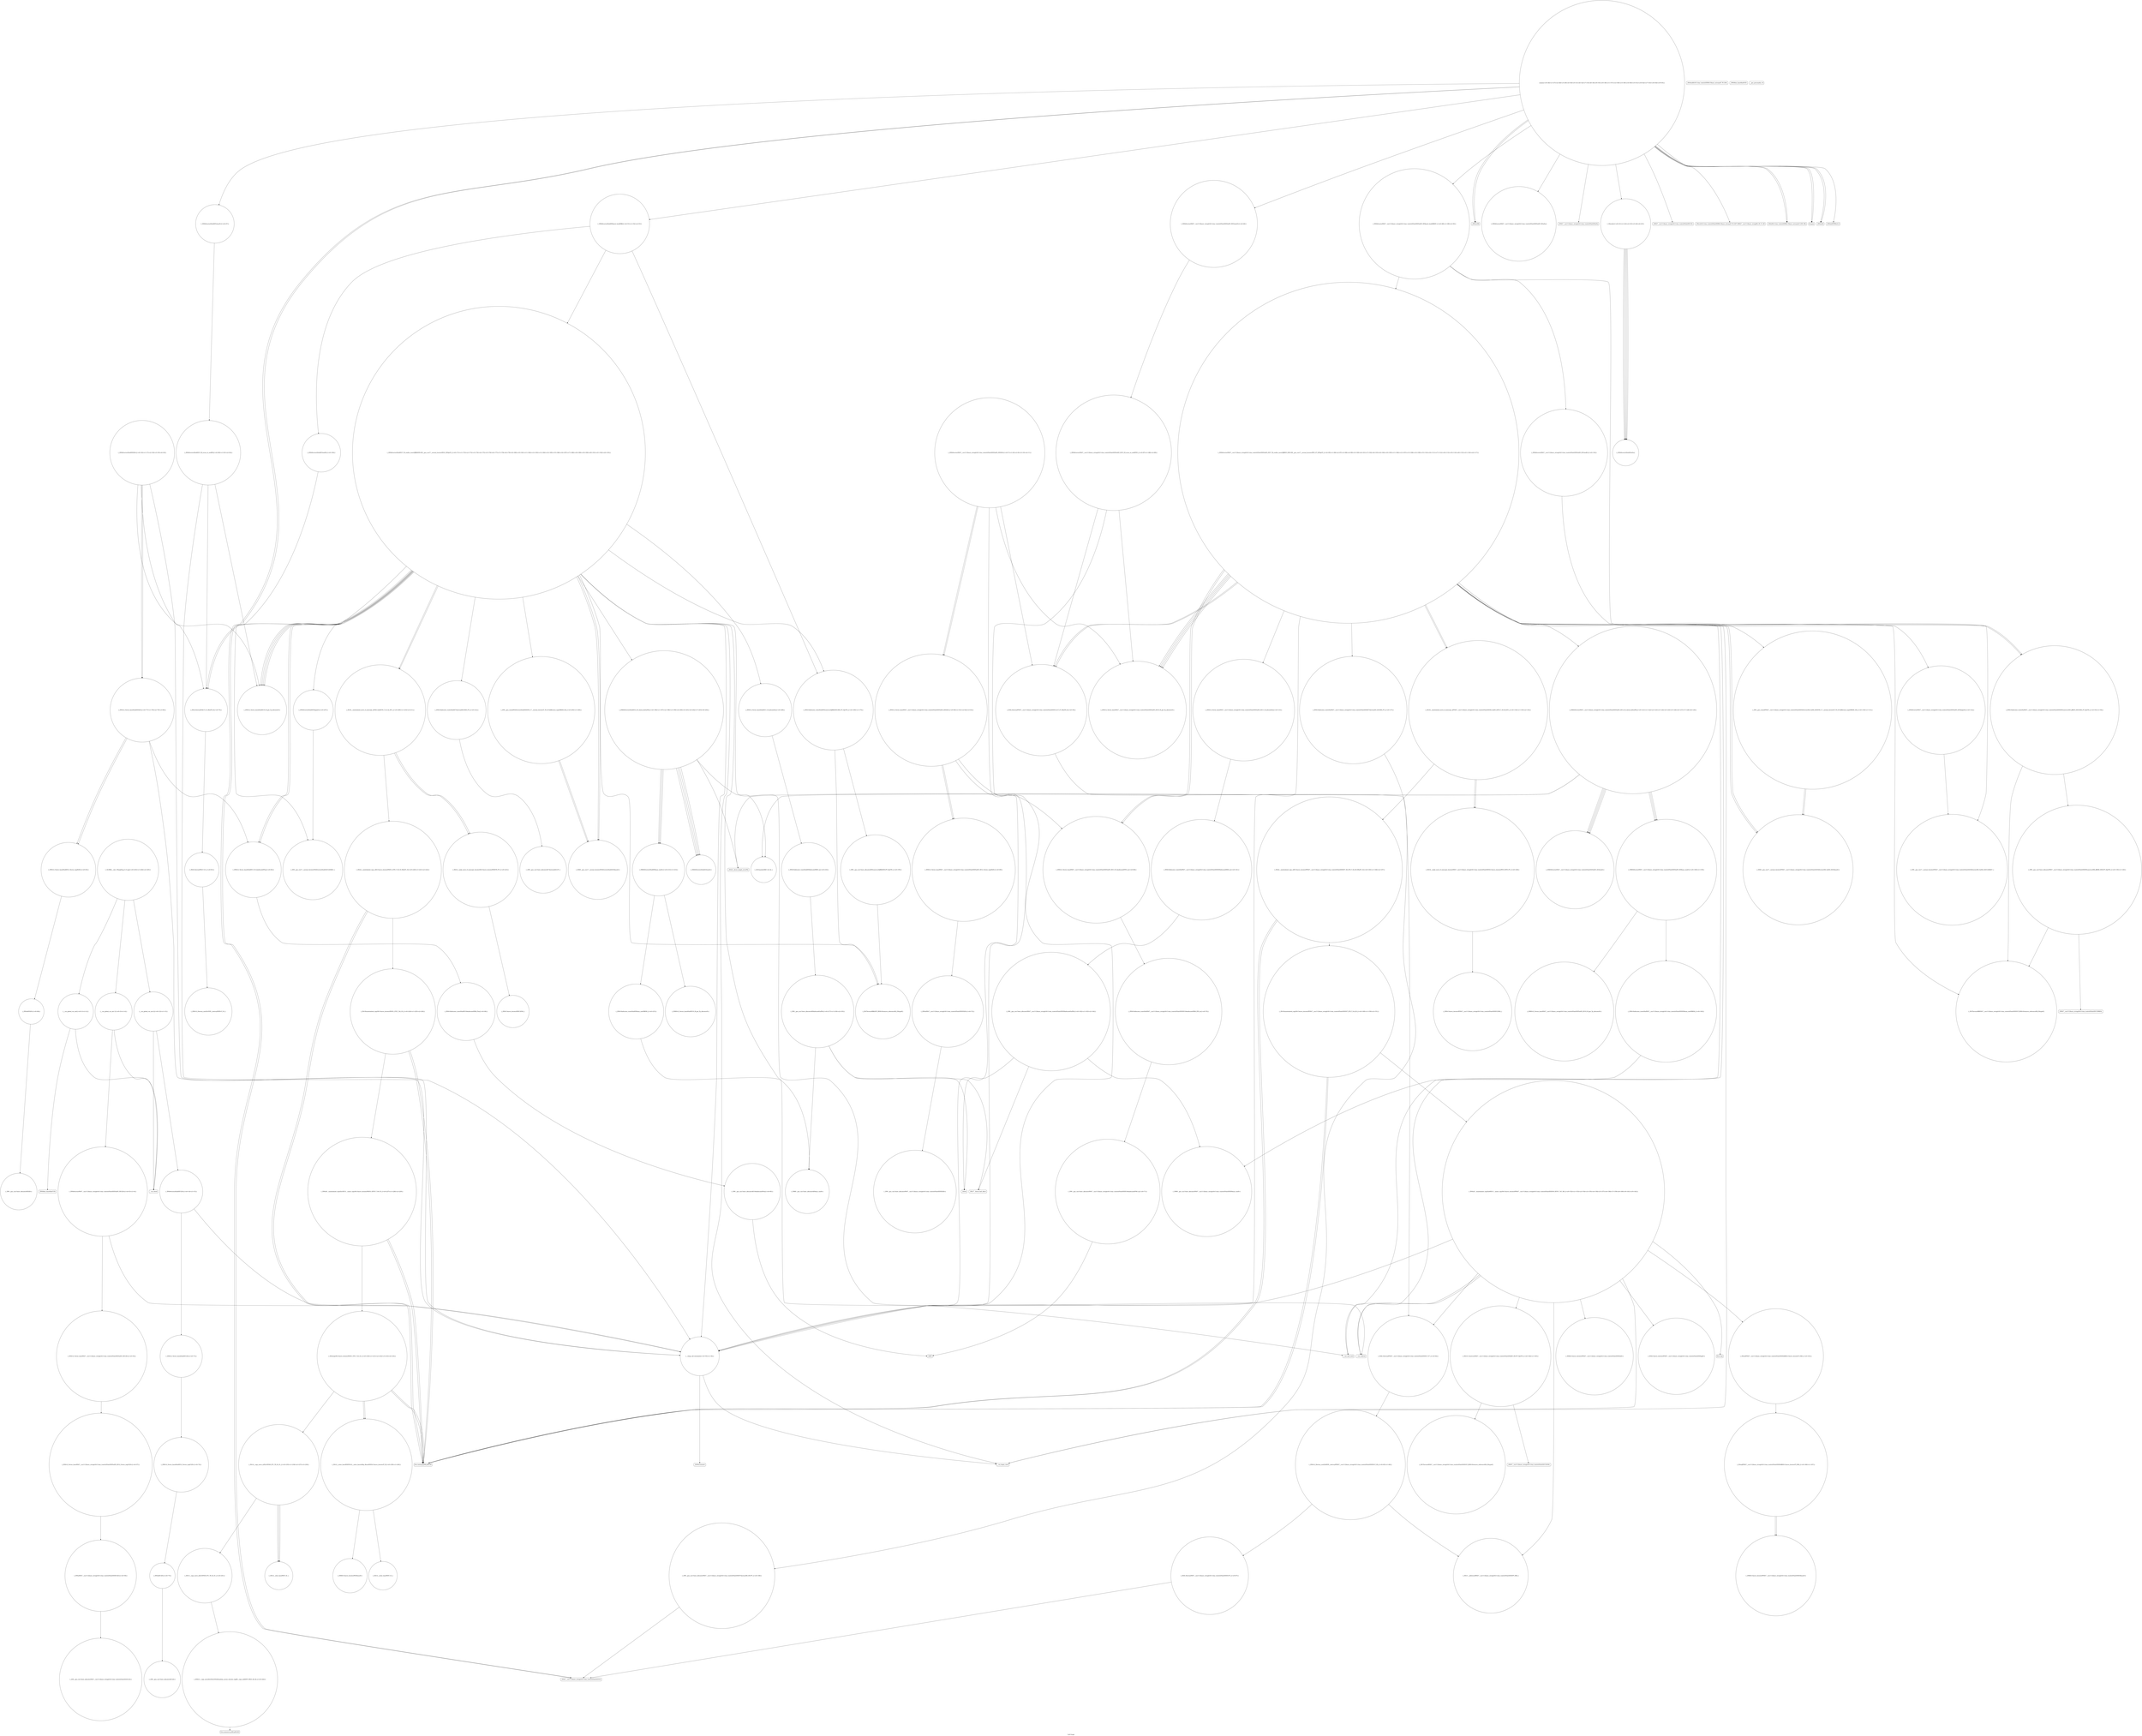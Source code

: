 digraph "Call Graph" {
	label="Call Graph";

	Node0x5572471d0f70 [shape=record,shape=circle,label="{__cxx_global_var_init|{<s0>1|<s1>2}}"];
	Node0x5572471d0f70:s0 -> Node0x5572471d0ff0[color=black];
	Node0x5572471d0f70:s1 -> Node0x5572474845e0[color=black];
	Node0x557247488180 [shape=record,shape=circle,label="{_ZNSt16allocator_traitsISaINSt7__cxx1112basic_stringIcSt11char_traitsIcESaIcEEEEE8allocateERS6_m|{<s0>141}}"];
	Node0x557247488180:s0 -> Node0x557247488200[color=black];
	Node0x5572474847e0 [shape=record,shape=circle,label="{__cxx_global_var_init.2|{<s0>12|<s1>13}}"];
	Node0x5572474847e0:s0 -> Node0x557247484860[color=black];
	Node0x5572474847e0:s1 -> Node0x5572474845e0[color=black];
	Node0x557247485ce0 [shape=record,shape=Mrecord,label="{llvm.memcpy.p0i8.p0i8.i64}"];
	Node0x557247484b60 [shape=record,shape=Mrecord,label="{_ZNSirsERi}"];
	Node0x557247486060 [shape=record,shape=circle,label="{_ZSteqIPNSt7__cxx1112basic_stringIcSt11char_traitsIcESaIcEEEEbRKSt13move_iteratorIT_ESB_|{<s0>166|<s1>167}}"];
	Node0x557247486060:s0 -> Node0x5572474860e0[color=black];
	Node0x557247486060:s1 -> Node0x5572474860e0[color=black];
	Node0x557247484ee0 [shape=record,shape=circle,label="{_ZNSt6vectorINSt7__cxx1112basic_stringIcSt11char_traitsIcESaIcEEESaIS5_EEixEm}"];
	Node0x5572474863e0 [shape=record,shape=circle,label="{_ZNSt6vectorIiSaIiEE17_M_realloc_insertIJRKiEEEvN9__gnu_cxx17__normal_iteratorIPiS1_EEDpOT_|{<s0>171|<s1>172|<s2>173|<s3>174|<s4>175|<s5>176|<s6>177|<s7>178|<s8>179|<s9>180|<s10>181|<s11>182|<s12>183|<s13>184|<s14>185|<s15>186|<s16>187|<s17>188|<s18>189|<s19>190|<s20>191|<s21>192|<s22>193}}"];
	Node0x5572474863e0:s0 -> Node0x5572474865e0[color=black];
	Node0x5572474863e0:s1 -> Node0x5572474866e0[color=black];
	Node0x5572474863e0:s2 -> Node0x557247486660[color=black];
	Node0x5572474863e0:s3 -> Node0x557247486760[color=black];
	Node0x5572474863e0:s4 -> Node0x557247486560[color=black];
	Node0x5572474863e0:s5 -> Node0x557247486360[color=black];
	Node0x5572474863e0:s6 -> Node0x557247486860[color=black];
	Node0x5572474863e0:s7 -> Node0x557247487000[color=black];
	Node0x5572474863e0:s8 -> Node0x5572474867e0[color=black];
	Node0x5572474863e0:s9 -> Node0x557247486860[color=black];
	Node0x5572474863e0:s10 -> Node0x557247487000[color=black];
	Node0x5572474863e0:s11 -> Node0x5572474867e0[color=black];
	Node0x5572474863e0:s12 -> Node0x5572474853e0[color=black];
	Node0x5572474863e0:s13 -> Node0x5572474868e0[color=black];
	Node0x5572474863e0:s14 -> Node0x557247487d00[color=black];
	Node0x5572474863e0:s15 -> Node0x557247487000[color=black];
	Node0x5572474863e0:s16 -> Node0x557247486f80[color=black];
	Node0x5572474863e0:s17 -> Node0x557247487200[color=black];
	Node0x5572474863e0:s18 -> Node0x557247487c80[color=black];
	Node0x5572474863e0:s19 -> Node0x557247487000[color=black];
	Node0x5572474863e0:s20 -> Node0x557247486f80[color=black];
	Node0x5572474863e0:s21 -> Node0x557247487200[color=black];
	Node0x5572474863e0:s22 -> Node0x557247485360[color=black];
	Node0x557247485260 [shape=record,shape=Mrecord,label="{_ZSt4endlIcSt11char_traitsIcEERSt13basic_ostreamIT_T0_ES6_}"];
	Node0x557247486760 [shape=record,shape=circle,label="{_ZNSt12_Vector_baseIiSaIiEE11_M_allocateEm|{<s0>208}}"];
	Node0x557247486760:s0 -> Node0x55724748a4a0[color=black];
	Node0x5572474855e0 [shape=record,shape=circle,label="{_ZN9__gnu_cxx13new_allocatorINSt7__cxx1112basic_stringIcSt11char_traitsIcESaIcEEEEC2Ev}"];
	Node0x557247486ae0 [shape=record,shape=circle,label="{_ZNKSt12_Vector_baseIiSaIiEE19_M_get_Tp_allocatorEv}"];
	Node0x557247485960 [shape=record,shape=circle,label="{_ZSt11__addressofINSt7__cxx1112basic_stringIcSt11char_traitsIcESaIcEEEEPT_RS6_}"];
	Node0x55724748a6a0 [shape=record,shape=circle,label="{_ZSt18uninitialized_copyISt13move_iteratorIPiES1_ET0_T_S4_S3_|{<s0>224|<s1>225|<s2>226}}"];
	Node0x55724748a6a0:s0 -> Node0x557247485ce0[color=black];
	Node0x55724748a6a0:s1 -> Node0x557247485ce0[color=black];
	Node0x55724748a6a0:s2 -> Node0x55724748a720[color=black];
	Node0x557247486d00 [shape=record,shape=circle,label="{_ZN9__gnu_cxx13new_allocatorINSt7__cxx1112basic_stringIcSt11char_traitsIcESaIcEEEED2Ev}"];
	Node0x55724748aa20 [shape=record,shape=circle,label="{_ZNSt11__copy_moveILb1ELb1ESt26random_access_iterator_tagE8__copy_mIiEEPT_PKS3_S6_S4_|{<s0>242}}"];
	Node0x55724748aa20:s0 -> Node0x55724748aaa0[color=black];
	Node0x557247487080 [shape=record,shape=circle,label="{_ZNSt12_Vector_baseIiSaIiEED2Ev|{<s0>77|<s1>78|<s2>79|<s3>80}}"];
	Node0x557247487080:s0 -> Node0x557247487200[color=black];
	Node0x557247487080:s1 -> Node0x557247487280[color=black];
	Node0x557247487080:s2 -> Node0x557247487280[color=black];
	Node0x557247487080:s3 -> Node0x557247485360[color=black];
	Node0x557247487400 [shape=record,shape=circle,label="{_ZNSaIiED2Ev|{<s0>86}}"];
	Node0x557247487400:s0 -> Node0x557247487480[color=black];
	Node0x557247487780 [shape=record,shape=circle,label="{_ZN9__gnu_cxx13new_allocatorINSt7__cxx1112basic_stringIcSt11char_traitsIcESaIcEEEE9constructIS6_JRKS6_EEEvPT_DpOT0_|{<s0>119|<s1>120}}"];
	Node0x557247487780:s0 -> Node0x557247487800[color=black];
	Node0x557247487780:s1 -> Node0x557247487880[color=black];
	Node0x557247487b00 [shape=record,shape=circle,label="{_ZSt34__uninitialized_move_if_noexcept_aIPNSt7__cxx1112basic_stringIcSt11char_traitsIcESaIcEEES6_SaIS5_EET0_T_S9_S8_RT1_|{<s0>134|<s1>135|<s2>136}}"];
	Node0x557247487b00:s0 -> Node0x557247488400[color=black];
	Node0x557247487b00:s1 -> Node0x557247488400[color=black];
	Node0x557247487b00:s2 -> Node0x557247488380[color=black];
	Node0x557247487e80 [shape=record,shape=Mrecord,label="{_ZSt20__throw_length_errorPKc}"];
	Node0x5572471d0ff0 [shape=record,shape=Mrecord,label="{_ZNSt8ios_base4InitC1Ev}"];
	Node0x557247488200 [shape=record,shape=circle,label="{_ZN9__gnu_cxx13new_allocatorINSt7__cxx1112basic_stringIcSt11char_traitsIcESaIcEEEE8allocateEmPKv|{<s0>142|<s1>143|<s2>144}}"];
	Node0x557247488200:s0 -> Node0x557247488080[color=black];
	Node0x557247488200:s1 -> Node0x557247488280[color=black];
	Node0x557247488200:s2 -> Node0x557247488300[color=black];
	Node0x557247484860 [shape=record,shape=circle,label="{_ZNSt6vectorIiSaIiEEC2Ev|{<s0>14|<s1>15}}"];
	Node0x557247484860:s0 -> Node0x557247486d80[color=black];
	Node0x557247484860:s1 -> Node0x557247485360[color=black];
	Node0x557247485d60 [shape=record,shape=circle,label="{_ZNSt20__uninitialized_copyILb0EE13__uninit_copyISt13move_iteratorIPNSt7__cxx1112basic_stringIcSt11char_traitsIcESaIcEEEES9_EET0_T_SC_SB_|{<s0>152|<s1>153|<s2>154|<s3>155|<s4>156|<s5>157|<s6>158|<s7>159|<s8>160|<s9>161|<s10>162}}"];
	Node0x557247485d60:s0 -> Node0x557247485de0[color=black];
	Node0x557247485d60:s1 -> Node0x557247485960[color=black];
	Node0x557247485d60:s2 -> Node0x557247485ee0[color=black];
	Node0x557247485d60:s3 -> Node0x557247485e60[color=black];
	Node0x557247485d60:s4 -> Node0x557247485f60[color=black];
	Node0x557247485d60:s5 -> Node0x5572474853e0[color=black];
	Node0x557247485d60:s6 -> Node0x5572474857e0[color=black];
	Node0x557247485d60:s7 -> Node0x557247487c80[color=black];
	Node0x557247485d60:s8 -> Node0x557247487d00[color=black];
	Node0x557247485d60:s9 -> Node0x557247485fe0[color=black];
	Node0x557247485d60:s10 -> Node0x557247485360[color=black];
	Node0x557247484be0 [shape=record,shape=circle,label="{_ZNSt6vectorINSt7__cxx1112basic_stringIcSt11char_traitsIcESaIcEEESaIS5_EE5clearEv|{<s0>46}}"];
	Node0x557247484be0:s0 -> Node0x557247487500[color=black];
	Node0x5572474860e0 [shape=record,shape=circle,label="{_ZNKSt13move_iteratorIPNSt7__cxx1112basic_stringIcSt11char_traitsIcESaIcEEEE4baseEv}"];
	Node0x557247484f60 [shape=record,shape=Mrecord,label="{_ZNSt7__cxx1112basic_stringIcSt11char_traitsIcESaIcEEixEm}"];
	Node0x557247486460 [shape=record,shape=circle,label="{_ZNSt6vectorIiSaIiEE3endEv|{<s0>194}}"];
	Node0x557247486460:s0 -> Node0x557247486be0[color=black];
	Node0x5572474852e0 [shape=record,shape=circle,label="{_ZNSt12_Vector_baseINSt7__cxx1112basic_stringIcSt11char_traitsIcESaIcEEESaIS5_EEC2Ev|{<s0>54}}"];
	Node0x5572474852e0:s0 -> Node0x5572474854e0[color=black];
	Node0x5572474867e0 [shape=record,shape=circle,label="{_ZSt34__uninitialized_move_if_noexcept_aIPiS0_SaIiEET0_T_S3_S2_RT1_|{<s0>209|<s1>210|<s2>211}}"];
	Node0x5572474867e0:s0 -> Node0x55724748a620[color=black];
	Node0x5572474867e0:s1 -> Node0x55724748a620[color=black];
	Node0x5572474867e0:s2 -> Node0x55724748a5a0[color=black];
	Node0x557247485660 [shape=record,shape=circle,label="{_ZSt8_DestroyIPNSt7__cxx1112basic_stringIcSt11char_traitsIcESaIcEEES5_EvT_S7_RSaIT0_E|{<s0>59}}"];
	Node0x557247485660:s0 -> Node0x5572474857e0[color=black];
	Node0x557247486b60 [shape=record,shape=circle,label="{_ZNK9__gnu_cxx13new_allocatorIiE8max_sizeEv}"];
	Node0x5572474859e0 [shape=record,shape=circle,label="{_ZNSt12_Vector_baseINSt7__cxx1112basic_stringIcSt11char_traitsIcESaIcEEESaIS5_EE13_M_deallocateEPS5_m|{<s0>68}}"];
	Node0x5572474859e0:s0 -> Node0x557247485ae0[color=black];
	Node0x55724748a720 [shape=record,shape=circle,label="{_ZNSt20__uninitialized_copyILb1EE13__uninit_copyISt13move_iteratorIPiES3_EET0_T_S6_S5_|{<s0>227|<s1>228|<s2>229}}"];
	Node0x55724748a720:s0 -> Node0x557247485ce0[color=black];
	Node0x55724748a720:s1 -> Node0x557247485ce0[color=black];
	Node0x55724748a720:s2 -> Node0x55724748a7a0[color=black];
	Node0x557247486d80 [shape=record,shape=circle,label="{_ZNSt12_Vector_baseIiSaIiEEC2Ev|{<s0>73}}"];
	Node0x557247486d80:s0 -> Node0x557247486e00[color=black];
	Node0x55724748aaa0 [shape=record,shape=Mrecord,label="{llvm.memmove.p0i8.p0i8.i64}"];
	Node0x557247487100 [shape=record,shape=circle,label="{_ZSt8_DestroyIPiEvT_S1_|{<s0>81}}"];
	Node0x557247487100:s0 -> Node0x557247487180[color=black];
	Node0x557247487480 [shape=record,shape=circle,label="{_ZN9__gnu_cxx13new_allocatorIiED2Ev}"];
	Node0x557247487800 [shape=record,shape=circle,label="{_ZSt7forwardIRKNSt7__cxx1112basic_stringIcSt11char_traitsIcESaIcEEEEOT_RNSt16remove_referenceIS8_E4typeE}"];
	Node0x557247487b80 [shape=record,shape=circle,label="{_ZNK9__gnu_cxx17__normal_iteratorIPNSt7__cxx1112basic_stringIcSt11char_traitsIcESaIcEEESt6vectorIS6_SaIS6_EEE4baseEv}"];
	Node0x557247487f00 [shape=record,shape=circle,label="{_ZSt3maxImERKT_S2_S2_}"];
	Node0x557247484560 [shape=record,shape=Mrecord,label="{_ZNSt8ios_base4InitD1Ev}"];
	Node0x557247488280 [shape=record,shape=Mrecord,label="{_ZSt17__throw_bad_allocv}"];
	Node0x5572474848e0 [shape=record,shape=circle,label="{_ZNSt6vectorIiSaIiEED2Ev|{<s0>16|<s1>17|<s2>18|<s3>19|<s4>20}}"];
	Node0x5572474848e0:s0 -> Node0x557247487000[color=black];
	Node0x5572474848e0:s1 -> Node0x557247486f80[color=black];
	Node0x5572474848e0:s2 -> Node0x557247487080[color=black];
	Node0x5572474848e0:s3 -> Node0x557247487080[color=black];
	Node0x5572474848e0:s4 -> Node0x557247485360[color=black];
	Node0x557247485de0 [shape=record,shape=circle,label="{_ZStneIPNSt7__cxx1112basic_stringIcSt11char_traitsIcESaIcEEEEbRKSt13move_iteratorIT_ESB_|{<s0>163}}"];
	Node0x557247485de0:s0 -> Node0x557247486060[color=black];
	Node0x557247484c60 [shape=record,shape=circle,label="{_ZNSt6vectorIiSaIiEE5clearEv|{<s0>47}}"];
	Node0x557247484c60:s0 -> Node0x557247487580[color=black];
	Node0x557247486160 [shape=record,shape=circle,label="{_ZSt7forwardINSt7__cxx1112basic_stringIcSt11char_traitsIcESaIcEEEEOT_RNSt16remove_referenceIS6_E4typeE}"];
	Node0x557247484fe0 [shape=record,shape=circle,label="{_ZNSt6vectorIiSaIiEE9push_backERKi|{<s0>51|<s1>52|<s2>53}}"];
	Node0x557247484fe0:s0 -> Node0x557247486360[color=black];
	Node0x557247484fe0:s1 -> Node0x557247486460[color=black];
	Node0x557247484fe0:s2 -> Node0x5572474863e0[color=black];
	Node0x5572474864e0 [shape=record,shape=circle,label="{_ZN9__gnu_cxx13new_allocatorIiE9constructIiJRKiEEEvPT_DpOT0_|{<s0>195}}"];
	Node0x5572474864e0:s0 -> Node0x557247486560[color=black];
	Node0x557247485360 [shape=record,shape=circle,label="{__clang_call_terminate|{<s0>55|<s1>56}}"];
	Node0x557247485360:s0 -> Node0x5572474853e0[color=black];
	Node0x557247485360:s1 -> Node0x557247485460[color=black];
	Node0x557247486860 [shape=record,shape=circle,label="{_ZNK9__gnu_cxx17__normal_iteratorIPiSt6vectorIiSaIiEEE4baseEv}"];
	Node0x5572474856e0 [shape=record,shape=circle,label="{_ZNSt12_Vector_baseINSt7__cxx1112basic_stringIcSt11char_traitsIcESaIcEEESaIS5_EE19_M_get_Tp_allocatorEv}"];
	Node0x557247486be0 [shape=record,shape=circle,label="{_ZN9__gnu_cxx17__normal_iteratorIPiSt6vectorIiSaIiEEEC2ERKS1_}"];
	Node0x557247485a60 [shape=record,shape=circle,label="{_ZNSt12_Vector_baseINSt7__cxx1112basic_stringIcSt11char_traitsIcESaIcEEESaIS5_EE12_Vector_implD2Ev|{<s0>69}}"];
	Node0x557247485a60:s0 -> Node0x557247486c80[color=black];
	Node0x55724748a7a0 [shape=record,shape=circle,label="{_ZSt4copyISt13move_iteratorIPiES1_ET0_T_S4_S3_|{<s0>230|<s1>231|<s2>232|<s3>233|<s4>234}}"];
	Node0x55724748a7a0:s0 -> Node0x557247485ce0[color=black];
	Node0x55724748a7a0:s1 -> Node0x55724748a8a0[color=black];
	Node0x55724748a7a0:s2 -> Node0x557247485ce0[color=black];
	Node0x55724748a7a0:s3 -> Node0x55724748a8a0[color=black];
	Node0x55724748a7a0:s4 -> Node0x55724748a820[color=black];
	Node0x557247486e00 [shape=record,shape=circle,label="{_ZNSt12_Vector_baseIiSaIiEE12_Vector_implC2Ev|{<s0>74}}"];
	Node0x557247486e00:s0 -> Node0x557247486e80[color=black];
	Node0x55724748ab20 [shape=record,shape=circle,label="{_ZSt12__miter_baseIPiET_S1_}"];
	Node0x557247487180 [shape=record,shape=circle,label="{_ZNSt12_Destroy_auxILb1EE9__destroyIPiEEvT_S3_}"];
	Node0x557247487500 [shape=record,shape=circle,label="{_ZNSt6vectorINSt7__cxx1112basic_stringIcSt11char_traitsIcESaIcEEESaIS5_EE15_M_erase_at_endEPS5_|{<s0>87|<s1>88|<s2>89}}"];
	Node0x557247487500:s0 -> Node0x5572474856e0[color=black];
	Node0x557247487500:s1 -> Node0x557247485660[color=black];
	Node0x557247487500:s2 -> Node0x557247485360[color=black];
	Node0x557247487880 [shape=record,shape=Mrecord,label="{_ZNSt7__cxx1112basic_stringIcSt11char_traitsIcESaIcEEC1ERKS4_}"];
	Node0x557247487c00 [shape=record,shape=circle,label="{_ZNSt16allocator_traitsISaINSt7__cxx1112basic_stringIcSt11char_traitsIcESaIcEEEEE7destroyIS5_EEvRS6_PT_|{<s0>137}}"];
	Node0x557247487c00:s0 -> Node0x5572474862e0[color=black];
	Node0x557247487f80 [shape=record,shape=circle,label="{_ZNSt16allocator_traitsISaINSt7__cxx1112basic_stringIcSt11char_traitsIcESaIcEEEEE8max_sizeERKS6_|{<s0>140}}"];
	Node0x557247487f80:s0 -> Node0x557247488080[color=black];
	Node0x5572474845e0 [shape=record,shape=Mrecord,label="{__cxa_atexit}"];
	Node0x557247488300 [shape=record,shape=Mrecord,label="{_Znwm}"];
	Node0x557247484960 [shape=record,shape=circle,label="{_Z4workv|{<s0>21|<s1>22|<s2>23|<s3>24|<s4>25}}"];
	Node0x557247484960:s0 -> Node0x5572474849e0[color=black];
	Node0x557247484960:s1 -> Node0x5572474849e0[color=black];
	Node0x557247484960:s2 -> Node0x5572474849e0[color=black];
	Node0x557247484960:s3 -> Node0x5572474849e0[color=black];
	Node0x557247484960:s4 -> Node0x5572474849e0[color=black];
	Node0x557247485e60 [shape=record,shape=circle,label="{_ZSt10_ConstructINSt7__cxx1112basic_stringIcSt11char_traitsIcESaIcEEEJS5_EEvPT_DpOT0_|{<s0>164|<s1>165}}"];
	Node0x557247485e60:s0 -> Node0x557247486160[color=black];
	Node0x557247485e60:s1 -> Node0x5572474861e0[color=black];
	Node0x557247484ce0 [shape=record,shape=Mrecord,label="{_ZNSt7__cxx1112basic_stringIcSt11char_traitsIcESaIcEEC1Ev}"];
	Node0x5572474861e0 [shape=record,shape=Mrecord,label="{_ZNSt7__cxx1112basic_stringIcSt11char_traitsIcESaIcEEC1EOS4_}"];
	Node0x557247485060 [shape=record,shape=Mrecord,label="{_ZNSt7__cxx1112basic_stringIcSt11char_traitsIcESaIcEED1Ev}"];
	Node0x557247486560 [shape=record,shape=circle,label="{_ZSt7forwardIRKiEOT_RNSt16remove_referenceIS2_E4typeE}"];
	Node0x5572474853e0 [shape=record,shape=Mrecord,label="{__cxa_begin_catch}"];
	Node0x5572474868e0 [shape=record,shape=circle,label="{_ZNSt16allocator_traitsISaIiEE7destroyIiEEvRS0_PT_|{<s0>212}}"];
	Node0x5572474868e0:s0 -> Node0x55724748aca0[color=black];
	Node0x557247485760 [shape=record,shape=circle,label="{_ZNSt12_Vector_baseINSt7__cxx1112basic_stringIcSt11char_traitsIcESaIcEEESaIS5_EED2Ev|{<s0>60|<s1>61|<s2>62|<s3>63}}"];
	Node0x557247485760:s0 -> Node0x5572474859e0[color=black];
	Node0x557247485760:s1 -> Node0x557247485a60[color=black];
	Node0x557247485760:s2 -> Node0x557247485a60[color=black];
	Node0x557247485760:s3 -> Node0x557247485360[color=black];
	Node0x55724748a4a0 [shape=record,shape=circle,label="{_ZNSt16allocator_traitsISaIiEE8allocateERS0_m|{<s0>216}}"];
	Node0x55724748a4a0:s0 -> Node0x55724748a520[color=black];
	Node0x557247485ae0 [shape=record,shape=circle,label="{_ZNSt16allocator_traitsISaINSt7__cxx1112basic_stringIcSt11char_traitsIcESaIcEEEEE10deallocateERS6_PS5_m|{<s0>70}}"];
	Node0x557247485ae0:s0 -> Node0x557247485b60[color=black];
	Node0x55724748a820 [shape=record,shape=circle,label="{_ZSt14__copy_move_a2ILb1EPiS0_ET1_T0_S2_S1_|{<s0>235|<s1>236|<s2>237|<s3>238}}"];
	Node0x55724748a820:s0 -> Node0x55724748a9a0[color=black];
	Node0x55724748a820:s1 -> Node0x55724748a9a0[color=black];
	Node0x55724748a820:s2 -> Node0x55724748a9a0[color=black];
	Node0x55724748a820:s3 -> Node0x55724748a920[color=black];
	Node0x557247486e80 [shape=record,shape=circle,label="{_ZNSaIiEC2Ev|{<s0>75}}"];
	Node0x557247486e80:s0 -> Node0x557247486f00[color=black];
	Node0x55724748aba0 [shape=record,shape=circle,label="{_ZNKSt13move_iteratorIPiE4baseEv}"];
	Node0x557247487200 [shape=record,shape=circle,label="{_ZNSt12_Vector_baseIiSaIiEE13_M_deallocateEPim|{<s0>82}}"];
	Node0x557247487200:s0 -> Node0x557247487300[color=black];
	Node0x557247487580 [shape=record,shape=circle,label="{_ZNSt6vectorIiSaIiEE15_M_erase_at_endEPi|{<s0>90|<s1>91|<s2>92}}"];
	Node0x557247487580:s0 -> Node0x557247487000[color=black];
	Node0x557247487580:s1 -> Node0x557247486f80[color=black];
	Node0x557247487580:s2 -> Node0x557247485360[color=black];
	Node0x557247487900 [shape=record,shape=circle,label="{_ZNKSt6vectorINSt7__cxx1112basic_stringIcSt11char_traitsIcESaIcEEESaIS5_EE12_M_check_lenEmPKc|{<s0>121|<s1>122|<s2>123|<s3>124|<s4>125|<s5>126|<s6>127|<s7>128|<s8>129}}"];
	Node0x557247487900:s0 -> Node0x557247487d80[color=black];
	Node0x557247487900:s1 -> Node0x557247487e00[color=black];
	Node0x557247487900:s2 -> Node0x557247487e80[color=black];
	Node0x557247487900:s3 -> Node0x557247487e00[color=black];
	Node0x557247487900:s4 -> Node0x557247487e00[color=black];
	Node0x557247487900:s5 -> Node0x557247487f00[color=black];
	Node0x557247487900:s6 -> Node0x557247487e00[color=black];
	Node0x557247487900:s7 -> Node0x557247487d80[color=black];
	Node0x557247487900:s8 -> Node0x557247487d80[color=black];
	Node0x557247487c80 [shape=record,shape=Mrecord,label="{__cxa_rethrow}"];
	Node0x557247488000 [shape=record,shape=circle,label="{_ZNKSt12_Vector_baseINSt7__cxx1112basic_stringIcSt11char_traitsIcESaIcEEESaIS5_EE19_M_get_Tp_allocatorEv}"];
	Node0x557247484660 [shape=record,shape=circle,label="{__cxx_global_var_init.1|{<s0>3|<s1>4}}"];
	Node0x557247484660:s0 -> Node0x5572474846e0[color=black];
	Node0x557247484660:s1 -> Node0x5572474845e0[color=black];
	Node0x557247488380 [shape=record,shape=circle,label="{_ZSt22__uninitialized_copy_aISt13move_iteratorIPNSt7__cxx1112basic_stringIcSt11char_traitsIcESaIcEEEES7_S6_ET0_T_SA_S9_RSaIT1_E|{<s0>145|<s1>146|<s2>147}}"];
	Node0x557247488380:s0 -> Node0x557247485ce0[color=black];
	Node0x557247488380:s1 -> Node0x557247485ce0[color=black];
	Node0x557247488380:s2 -> Node0x557247485c60[color=black];
	Node0x5572474849e0 [shape=record,shape=circle,label="{_ZNSt6vectorIiSaIiEEixEm}"];
	Node0x557247485ee0 [shape=record,shape=circle,label="{_ZNKSt13move_iteratorIPNSt7__cxx1112basic_stringIcSt11char_traitsIcESaIcEEEEdeEv}"];
	Node0x557247484d60 [shape=record,shape=Mrecord,label="{_ZStrsIcSt11char_traitsIcESaIcEERSt13basic_istreamIT_T0_ES7_RNSt7__cxx1112basic_stringIS4_S5_T1_EE}"];
	Node0x557247486260 [shape=record,shape=circle,label="{_ZNSt13move_iteratorIPNSt7__cxx1112basic_stringIcSt11char_traitsIcESaIcEEEEC2ES6_}"];
	Node0x5572474850e0 [shape=record,shape=Mrecord,label="{_ZStlsISt11char_traitsIcEERSt13basic_ostreamIcT_ES5_PKc}"];
	Node0x5572474865e0 [shape=record,shape=circle,label="{_ZNKSt6vectorIiSaIiEE12_M_check_lenEmPKc|{<s0>196|<s1>197|<s2>198|<s3>199|<s4>200|<s5>201|<s6>202|<s7>203|<s8>204}}"];
	Node0x5572474865e0:s0 -> Node0x557247486960[color=black];
	Node0x5572474865e0:s1 -> Node0x5572474869e0[color=black];
	Node0x5572474865e0:s2 -> Node0x557247487e80[color=black];
	Node0x5572474865e0:s3 -> Node0x5572474869e0[color=black];
	Node0x5572474865e0:s4 -> Node0x5572474869e0[color=black];
	Node0x5572474865e0:s5 -> Node0x557247487f00[color=black];
	Node0x5572474865e0:s6 -> Node0x5572474869e0[color=black];
	Node0x5572474865e0:s7 -> Node0x557247486960[color=black];
	Node0x5572474865e0:s8 -> Node0x557247486960[color=black];
	Node0x557247485460 [shape=record,shape=Mrecord,label="{_ZSt9terminatev}"];
	Node0x557247486960 [shape=record,shape=circle,label="{_ZNKSt6vectorIiSaIiEE8max_sizeEv|{<s0>213|<s1>214}}"];
	Node0x557247486960:s0 -> Node0x557247486ae0[color=black];
	Node0x557247486960:s1 -> Node0x557247486a60[color=black];
	Node0x5572474857e0 [shape=record,shape=circle,label="{_ZSt8_DestroyIPNSt7__cxx1112basic_stringIcSt11char_traitsIcESaIcEEEEvT_S7_|{<s0>64}}"];
	Node0x5572474857e0:s0 -> Node0x557247485860[color=black];
	Node0x55724748a520 [shape=record,shape=circle,label="{_ZN9__gnu_cxx13new_allocatorIiE8allocateEmPKv|{<s0>217|<s1>218|<s2>219}}"];
	Node0x55724748a520:s0 -> Node0x557247486b60[color=black];
	Node0x55724748a520:s1 -> Node0x557247488280[color=black];
	Node0x55724748a520:s2 -> Node0x557247488300[color=black];
	Node0x557247485b60 [shape=record,shape=circle,label="{_ZN9__gnu_cxx13new_allocatorINSt7__cxx1112basic_stringIcSt11char_traitsIcESaIcEEEE10deallocateEPS6_m|{<s0>71}}"];
	Node0x557247485b60:s0 -> Node0x557247485be0[color=black];
	Node0x55724748a8a0 [shape=record,shape=circle,label="{_ZSt12__miter_baseIPiEDTcl12__miter_basecldtfp_4baseEEESt13move_iteratorIT_E|{<s0>239|<s1>240}}"];
	Node0x55724748a8a0:s0 -> Node0x55724748aba0[color=black];
	Node0x55724748a8a0:s1 -> Node0x55724748ab20[color=black];
	Node0x557247486f00 [shape=record,shape=circle,label="{_ZN9__gnu_cxx13new_allocatorIiEC2Ev}"];
	Node0x55724748ac20 [shape=record,shape=circle,label="{_ZNSt13move_iteratorIPiEC2ES0_}"];
	Node0x557247487280 [shape=record,shape=circle,label="{_ZNSt12_Vector_baseIiSaIiEE12_Vector_implD2Ev|{<s0>83}}"];
	Node0x557247487280:s0 -> Node0x557247487400[color=black];
	Node0x557247487600 [shape=record,shape=circle,label="{_ZNSt16allocator_traitsISaINSt7__cxx1112basic_stringIcSt11char_traitsIcESaIcEEEEE9constructIS5_JRKS5_EEEvRS6_PT_DpOT0_|{<s0>93|<s1>94}}"];
	Node0x557247487600:s0 -> Node0x557247487800[color=black];
	Node0x557247487600:s1 -> Node0x557247487780[color=black];
	Node0x557247487980 [shape=record,shape=circle,label="{_ZN9__gnu_cxxmiIPNSt7__cxx1112basic_stringIcSt11char_traitsIcESaIcEEESt6vectorIS6_SaIS6_EEEENS_17__normal_iteratorIT_T0_E15difference_typeERKSE_SH_|{<s0>130|<s1>131}}"];
	Node0x557247487980:s0 -> Node0x557247487b80[color=black];
	Node0x557247487980:s1 -> Node0x557247487b80[color=black];
	Node0x557247487d00 [shape=record,shape=Mrecord,label="{__cxa_end_catch}"];
	Node0x557247488080 [shape=record,shape=circle,label="{_ZNK9__gnu_cxx13new_allocatorINSt7__cxx1112basic_stringIcSt11char_traitsIcESaIcEEEE8max_sizeEv}"];
	Node0x5572474846e0 [shape=record,shape=circle,label="{_ZNSt6vectorINSt7__cxx1112basic_stringIcSt11char_traitsIcESaIcEEESaIS5_EEC2Ev|{<s0>5|<s1>6}}"];
	Node0x5572474846e0:s0 -> Node0x5572474852e0[color=black];
	Node0x5572474846e0:s1 -> Node0x557247485360[color=black];
	Node0x557247488400 [shape=record,shape=circle,label="{_ZSt32__make_move_if_noexcept_iteratorINSt7__cxx1112basic_stringIcSt11char_traitsIcESaIcEEESt13move_iteratorIPS5_EET0_PT_|{<s0>148}}"];
	Node0x557247488400:s0 -> Node0x557247486260[color=black];
	Node0x557247484a60 [shape=record,shape=circle,label="{main|{<s0>26|<s1>27|<s2>28|<s3>29|<s4>30|<s5>31|<s6>32|<s7>33|<s8>34|<s9>35|<s10>36|<s11>37|<s12>38|<s13>39|<s14>40|<s15>41|<s16>42|<s17>43|<s18>44|<s19>45}}"];
	Node0x557247484a60:s0 -> Node0x557247484ae0[color=black];
	Node0x557247484a60:s1 -> Node0x557247484ae0[color=black];
	Node0x557247484a60:s2 -> Node0x557247484b60[color=black];
	Node0x557247484a60:s3 -> Node0x557247484b60[color=black];
	Node0x557247484a60:s4 -> Node0x557247484be0[color=black];
	Node0x557247484a60:s5 -> Node0x557247484c60[color=black];
	Node0x557247484a60:s6 -> Node0x557247484ce0[color=black];
	Node0x557247484a60:s7 -> Node0x557247484d60[color=black];
	Node0x557247484a60:s8 -> Node0x557247484e60[color=black];
	Node0x557247484a60:s9 -> Node0x557247484ee0[color=black];
	Node0x557247484a60:s10 -> Node0x557247484f60[color=black];
	Node0x557247484a60:s11 -> Node0x557247485060[color=black];
	Node0x557247484a60:s12 -> Node0x557247484fe0[color=black];
	Node0x557247484a60:s13 -> Node0x557247485060[color=black];
	Node0x557247484a60:s14 -> Node0x5572474850e0[color=black];
	Node0x557247484a60:s15 -> Node0x557247485160[color=black];
	Node0x557247484a60:s16 -> Node0x5572474850e0[color=black];
	Node0x557247484a60:s17 -> Node0x557247484960[color=black];
	Node0x557247484a60:s18 -> Node0x557247485160[color=black];
	Node0x557247484a60:s19 -> Node0x5572474851e0[color=black];
	Node0x557247485f60 [shape=record,shape=circle,label="{_ZNSt13move_iteratorIPNSt7__cxx1112basic_stringIcSt11char_traitsIcESaIcEEEEppEv}"];
	Node0x557247484de0 [shape=record,shape=Mrecord,label="{__gxx_personality_v0}"];
	Node0x5572474862e0 [shape=record,shape=circle,label="{_ZN9__gnu_cxx13new_allocatorINSt7__cxx1112basic_stringIcSt11char_traitsIcESaIcEEEE7destroyIS6_EEvPT_|{<s0>168}}"];
	Node0x5572474862e0:s0 -> Node0x557247485060[color=black];
	Node0x557247485160 [shape=record,shape=Mrecord,label="{_ZNSolsEi}"];
	Node0x557247486660 [shape=record,shape=circle,label="{_ZN9__gnu_cxxmiIPiSt6vectorIiSaIiEEEENS_17__normal_iteratorIT_T0_E15difference_typeERKS8_SB_|{<s0>205|<s1>206}}"];
	Node0x557247486660:s0 -> Node0x557247486860[color=black];
	Node0x557247486660:s1 -> Node0x557247486860[color=black];
	Node0x5572474854e0 [shape=record,shape=circle,label="{_ZNSt12_Vector_baseINSt7__cxx1112basic_stringIcSt11char_traitsIcESaIcEEESaIS5_EE12_Vector_implC2Ev|{<s0>57}}"];
	Node0x5572474854e0:s0 -> Node0x557247485560[color=black];
	Node0x5572474869e0 [shape=record,shape=circle,label="{_ZNKSt6vectorIiSaIiEE4sizeEv}"];
	Node0x557247485860 [shape=record,shape=circle,label="{_ZNSt12_Destroy_auxILb0EE9__destroyIPNSt7__cxx1112basic_stringIcSt11char_traitsIcESaIcEEEEEvT_S9_|{<s0>65|<s1>66}}"];
	Node0x557247485860:s0 -> Node0x557247485960[color=black];
	Node0x557247485860:s1 -> Node0x5572474858e0[color=black];
	Node0x55724748a5a0 [shape=record,shape=circle,label="{_ZSt22__uninitialized_copy_aISt13move_iteratorIPiES1_iET0_T_S4_S3_RSaIT1_E|{<s0>220|<s1>221|<s2>222}}"];
	Node0x55724748a5a0:s0 -> Node0x557247485ce0[color=black];
	Node0x55724748a5a0:s1 -> Node0x557247485ce0[color=black];
	Node0x55724748a5a0:s2 -> Node0x55724748a6a0[color=black];
	Node0x557247485be0 [shape=record,shape=Mrecord,label="{_ZdlPv}"];
	Node0x55724748a920 [shape=record,shape=circle,label="{_ZSt13__copy_move_aILb1EPiS0_ET1_T0_S2_S1_|{<s0>241}}"];
	Node0x55724748a920:s0 -> Node0x55724748aa20[color=black];
	Node0x557247486f80 [shape=record,shape=circle,label="{_ZSt8_DestroyIPiiEvT_S1_RSaIT0_E|{<s0>76}}"];
	Node0x557247486f80:s0 -> Node0x557247487100[color=black];
	Node0x55724748aca0 [shape=record,shape=circle,label="{_ZN9__gnu_cxx13new_allocatorIiE7destroyIiEEvPT_}"];
	Node0x557247487300 [shape=record,shape=circle,label="{_ZNSt16allocator_traitsISaIiEE10deallocateERS0_Pim|{<s0>84}}"];
	Node0x557247487300:s0 -> Node0x557247487380[color=black];
	Node0x557247487680 [shape=record,shape=circle,label="{_ZNSt6vectorINSt7__cxx1112basic_stringIcSt11char_traitsIcESaIcEEESaIS5_EE17_M_realloc_insertIJRKS5_EEEvN9__gnu_cxx17__normal_iteratorIPS5_S7_EEDpOT_|{<s0>95|<s1>96|<s2>97|<s3>98|<s4>99|<s5>100|<s6>101|<s7>102|<s8>103|<s9>104|<s10>105|<s11>106|<s12>107|<s13>108|<s14>109|<s15>110|<s16>111|<s17>112|<s18>113|<s19>114|<s20>115|<s21>116|<s22>117}}"];
	Node0x557247487680:s0 -> Node0x557247487900[color=black];
	Node0x557247487680:s1 -> Node0x557247487a00[color=black];
	Node0x557247487680:s2 -> Node0x557247487980[color=black];
	Node0x557247487680:s3 -> Node0x557247487a80[color=black];
	Node0x557247487680:s4 -> Node0x557247487800[color=black];
	Node0x557247487680:s5 -> Node0x557247487600[color=black];
	Node0x557247487680:s6 -> Node0x557247487b80[color=black];
	Node0x557247487680:s7 -> Node0x5572474856e0[color=black];
	Node0x557247487680:s8 -> Node0x557247487b00[color=black];
	Node0x557247487680:s9 -> Node0x557247487b80[color=black];
	Node0x557247487680:s10 -> Node0x5572474856e0[color=black];
	Node0x557247487680:s11 -> Node0x557247487b00[color=black];
	Node0x557247487680:s12 -> Node0x5572474853e0[color=black];
	Node0x557247487680:s13 -> Node0x557247487c00[color=black];
	Node0x557247487680:s14 -> Node0x557247487d00[color=black];
	Node0x557247487680:s15 -> Node0x5572474856e0[color=black];
	Node0x557247487680:s16 -> Node0x557247485660[color=black];
	Node0x557247487680:s17 -> Node0x5572474859e0[color=black];
	Node0x557247487680:s18 -> Node0x557247487c80[color=black];
	Node0x557247487680:s19 -> Node0x5572474856e0[color=black];
	Node0x557247487680:s20 -> Node0x557247485660[color=black];
	Node0x557247487680:s21 -> Node0x5572474859e0[color=black];
	Node0x557247487680:s22 -> Node0x557247485360[color=black];
	Node0x557247487a00 [shape=record,shape=circle,label="{_ZNSt6vectorINSt7__cxx1112basic_stringIcSt11char_traitsIcESaIcEEESaIS5_EE5beginEv|{<s0>132}}"];
	Node0x557247487a00:s0 -> Node0x557247488100[color=black];
	Node0x557247487d80 [shape=record,shape=circle,label="{_ZNKSt6vectorINSt7__cxx1112basic_stringIcSt11char_traitsIcESaIcEEESaIS5_EE8max_sizeEv|{<s0>138|<s1>139}}"];
	Node0x557247487d80:s0 -> Node0x557247488000[color=black];
	Node0x557247487d80:s1 -> Node0x557247487f80[color=black];
	Node0x557247488100 [shape=record,shape=circle,label="{_ZN9__gnu_cxx17__normal_iteratorIPNSt7__cxx1112basic_stringIcSt11char_traitsIcESaIcEEESt6vectorIS6_SaIS6_EEEC2ERKS7_}"];
	Node0x557247484760 [shape=record,shape=circle,label="{_ZNSt6vectorINSt7__cxx1112basic_stringIcSt11char_traitsIcESaIcEEESaIS5_EED2Ev|{<s0>7|<s1>8|<s2>9|<s3>10|<s4>11}}"];
	Node0x557247484760:s0 -> Node0x5572474856e0[color=black];
	Node0x557247484760:s1 -> Node0x557247485660[color=black];
	Node0x557247484760:s2 -> Node0x557247485760[color=black];
	Node0x557247484760:s3 -> Node0x557247485760[color=black];
	Node0x557247484760:s4 -> Node0x557247485360[color=black];
	Node0x557247485c60 [shape=record,shape=circle,label="{_ZSt18uninitialized_copyISt13move_iteratorIPNSt7__cxx1112basic_stringIcSt11char_traitsIcESaIcEEEES7_ET0_T_SA_S9_|{<s0>149|<s1>150|<s2>151}}"];
	Node0x557247485c60:s0 -> Node0x557247485ce0[color=black];
	Node0x557247485c60:s1 -> Node0x557247485ce0[color=black];
	Node0x557247485c60:s2 -> Node0x557247485d60[color=black];
	Node0x557247484ae0 [shape=record,shape=Mrecord,label="{freopen}"];
	Node0x557247485fe0 [shape=record,shape=Mrecord,label="{llvm.trap}"];
	Node0x557247484e60 [shape=record,shape=circle,label="{_ZNSt6vectorINSt7__cxx1112basic_stringIcSt11char_traitsIcESaIcEEESaIS5_EE9push_backERKS5_|{<s0>48|<s1>49|<s2>50}}"];
	Node0x557247484e60:s0 -> Node0x557247487600[color=black];
	Node0x557247484e60:s1 -> Node0x557247487700[color=black];
	Node0x557247484e60:s2 -> Node0x557247487680[color=black];
	Node0x557247486360 [shape=record,shape=circle,label="{_ZNSt16allocator_traitsISaIiEE9constructIiJRKiEEEvRS0_PT_DpOT0_|{<s0>169|<s1>170}}"];
	Node0x557247486360:s0 -> Node0x557247486560[color=black];
	Node0x557247486360:s1 -> Node0x5572474864e0[color=black];
	Node0x5572474851e0 [shape=record,shape=Mrecord,label="{_ZNSolsEPFRSoS_E}"];
	Node0x5572474866e0 [shape=record,shape=circle,label="{_ZNSt6vectorIiSaIiEE5beginEv|{<s0>207}}"];
	Node0x5572474866e0:s0 -> Node0x557247486be0[color=black];
	Node0x557247485560 [shape=record,shape=circle,label="{_ZNSaINSt7__cxx1112basic_stringIcSt11char_traitsIcESaIcEEEEC2Ev|{<s0>58}}"];
	Node0x557247485560:s0 -> Node0x5572474855e0[color=black];
	Node0x557247486a60 [shape=record,shape=circle,label="{_ZNSt16allocator_traitsISaIiEE8max_sizeERKS0_|{<s0>215}}"];
	Node0x557247486a60:s0 -> Node0x557247486b60[color=black];
	Node0x5572474858e0 [shape=record,shape=circle,label="{_ZSt8_DestroyINSt7__cxx1112basic_stringIcSt11char_traitsIcESaIcEEEEvPT_|{<s0>67}}"];
	Node0x5572474858e0:s0 -> Node0x557247485060[color=black];
	Node0x55724748a620 [shape=record,shape=circle,label="{_ZSt32__make_move_if_noexcept_iteratorIiSt13move_iteratorIPiEET0_PT_|{<s0>223}}"];
	Node0x55724748a620:s0 -> Node0x55724748ac20[color=black];
	Node0x557247486c80 [shape=record,shape=circle,label="{_ZNSaINSt7__cxx1112basic_stringIcSt11char_traitsIcESaIcEEEED2Ev|{<s0>72}}"];
	Node0x557247486c80:s0 -> Node0x557247486d00[color=black];
	Node0x55724748a9a0 [shape=record,shape=circle,label="{_ZSt12__niter_baseIPiET_S1_}"];
	Node0x557247487000 [shape=record,shape=circle,label="{_ZNSt12_Vector_baseIiSaIiEE19_M_get_Tp_allocatorEv}"];
	Node0x55724748ad20 [shape=record,shape=circle,label="{_GLOBAL__sub_I_WangDong_0_0.cpp|{<s0>243|<s1>244|<s2>245}}"];
	Node0x55724748ad20:s0 -> Node0x5572471d0f70[color=black];
	Node0x55724748ad20:s1 -> Node0x557247484660[color=black];
	Node0x55724748ad20:s2 -> Node0x5572474847e0[color=black];
	Node0x557247487380 [shape=record,shape=circle,label="{_ZN9__gnu_cxx13new_allocatorIiE10deallocateEPim|{<s0>85}}"];
	Node0x557247487380:s0 -> Node0x557247485be0[color=black];
	Node0x557247487700 [shape=record,shape=circle,label="{_ZNSt6vectorINSt7__cxx1112basic_stringIcSt11char_traitsIcESaIcEEESaIS5_EE3endEv|{<s0>118}}"];
	Node0x557247487700:s0 -> Node0x557247488100[color=black];
	Node0x557247487a80 [shape=record,shape=circle,label="{_ZNSt12_Vector_baseINSt7__cxx1112basic_stringIcSt11char_traitsIcESaIcEEESaIS5_EE11_M_allocateEm|{<s0>133}}"];
	Node0x557247487a80:s0 -> Node0x557247488180[color=black];
	Node0x557247487e00 [shape=record,shape=circle,label="{_ZNKSt6vectorINSt7__cxx1112basic_stringIcSt11char_traitsIcESaIcEEESaIS5_EE4sizeEv}"];
}
